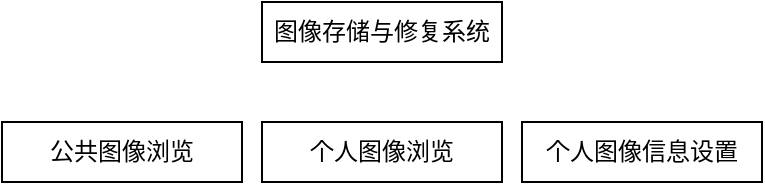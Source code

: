 <mxfile version="21.2.9" type="github">
  <diagram id="C5RBs43oDa-KdzZeNtuy" name="Page-1">
    <mxGraphModel dx="644" dy="324" grid="1" gridSize="10" guides="1" tooltips="1" connect="1" arrows="1" fold="1" page="1" pageScale="1" pageWidth="583" pageHeight="827" math="0" shadow="0">
      <root>
        <mxCell id="WIyWlLk6GJQsqaUBKTNV-0" />
        <mxCell id="WIyWlLk6GJQsqaUBKTNV-1" parent="WIyWlLk6GJQsqaUBKTNV-0" />
        <mxCell id="Nia3L4bW7R5w-4qVx0B0-0" value="图像存储与修复系统" style="rounded=0;whiteSpace=wrap;html=1;fontFamily=Helvetica;" vertex="1" parent="WIyWlLk6GJQsqaUBKTNV-1">
          <mxGeometry x="210" y="20" width="120" height="30" as="geometry" />
        </mxCell>
        <mxCell id="Nia3L4bW7R5w-4qVx0B0-1" value="公共图像浏览" style="rounded=0;whiteSpace=wrap;html=1;" vertex="1" parent="WIyWlLk6GJQsqaUBKTNV-1">
          <mxGeometry x="80" y="80" width="120" height="30" as="geometry" />
        </mxCell>
        <mxCell id="Nia3L4bW7R5w-4qVx0B0-2" value="个人图像浏览" style="rounded=0;whiteSpace=wrap;html=1;" vertex="1" parent="WIyWlLk6GJQsqaUBKTNV-1">
          <mxGeometry x="210" y="80" width="120" height="30" as="geometry" />
        </mxCell>
        <mxCell id="Nia3L4bW7R5w-4qVx0B0-3" value="个人图像信息设置" style="rounded=0;whiteSpace=wrap;html=1;" vertex="1" parent="WIyWlLk6GJQsqaUBKTNV-1">
          <mxGeometry x="340" y="80" width="120" height="30" as="geometry" />
        </mxCell>
      </root>
    </mxGraphModel>
  </diagram>
</mxfile>
